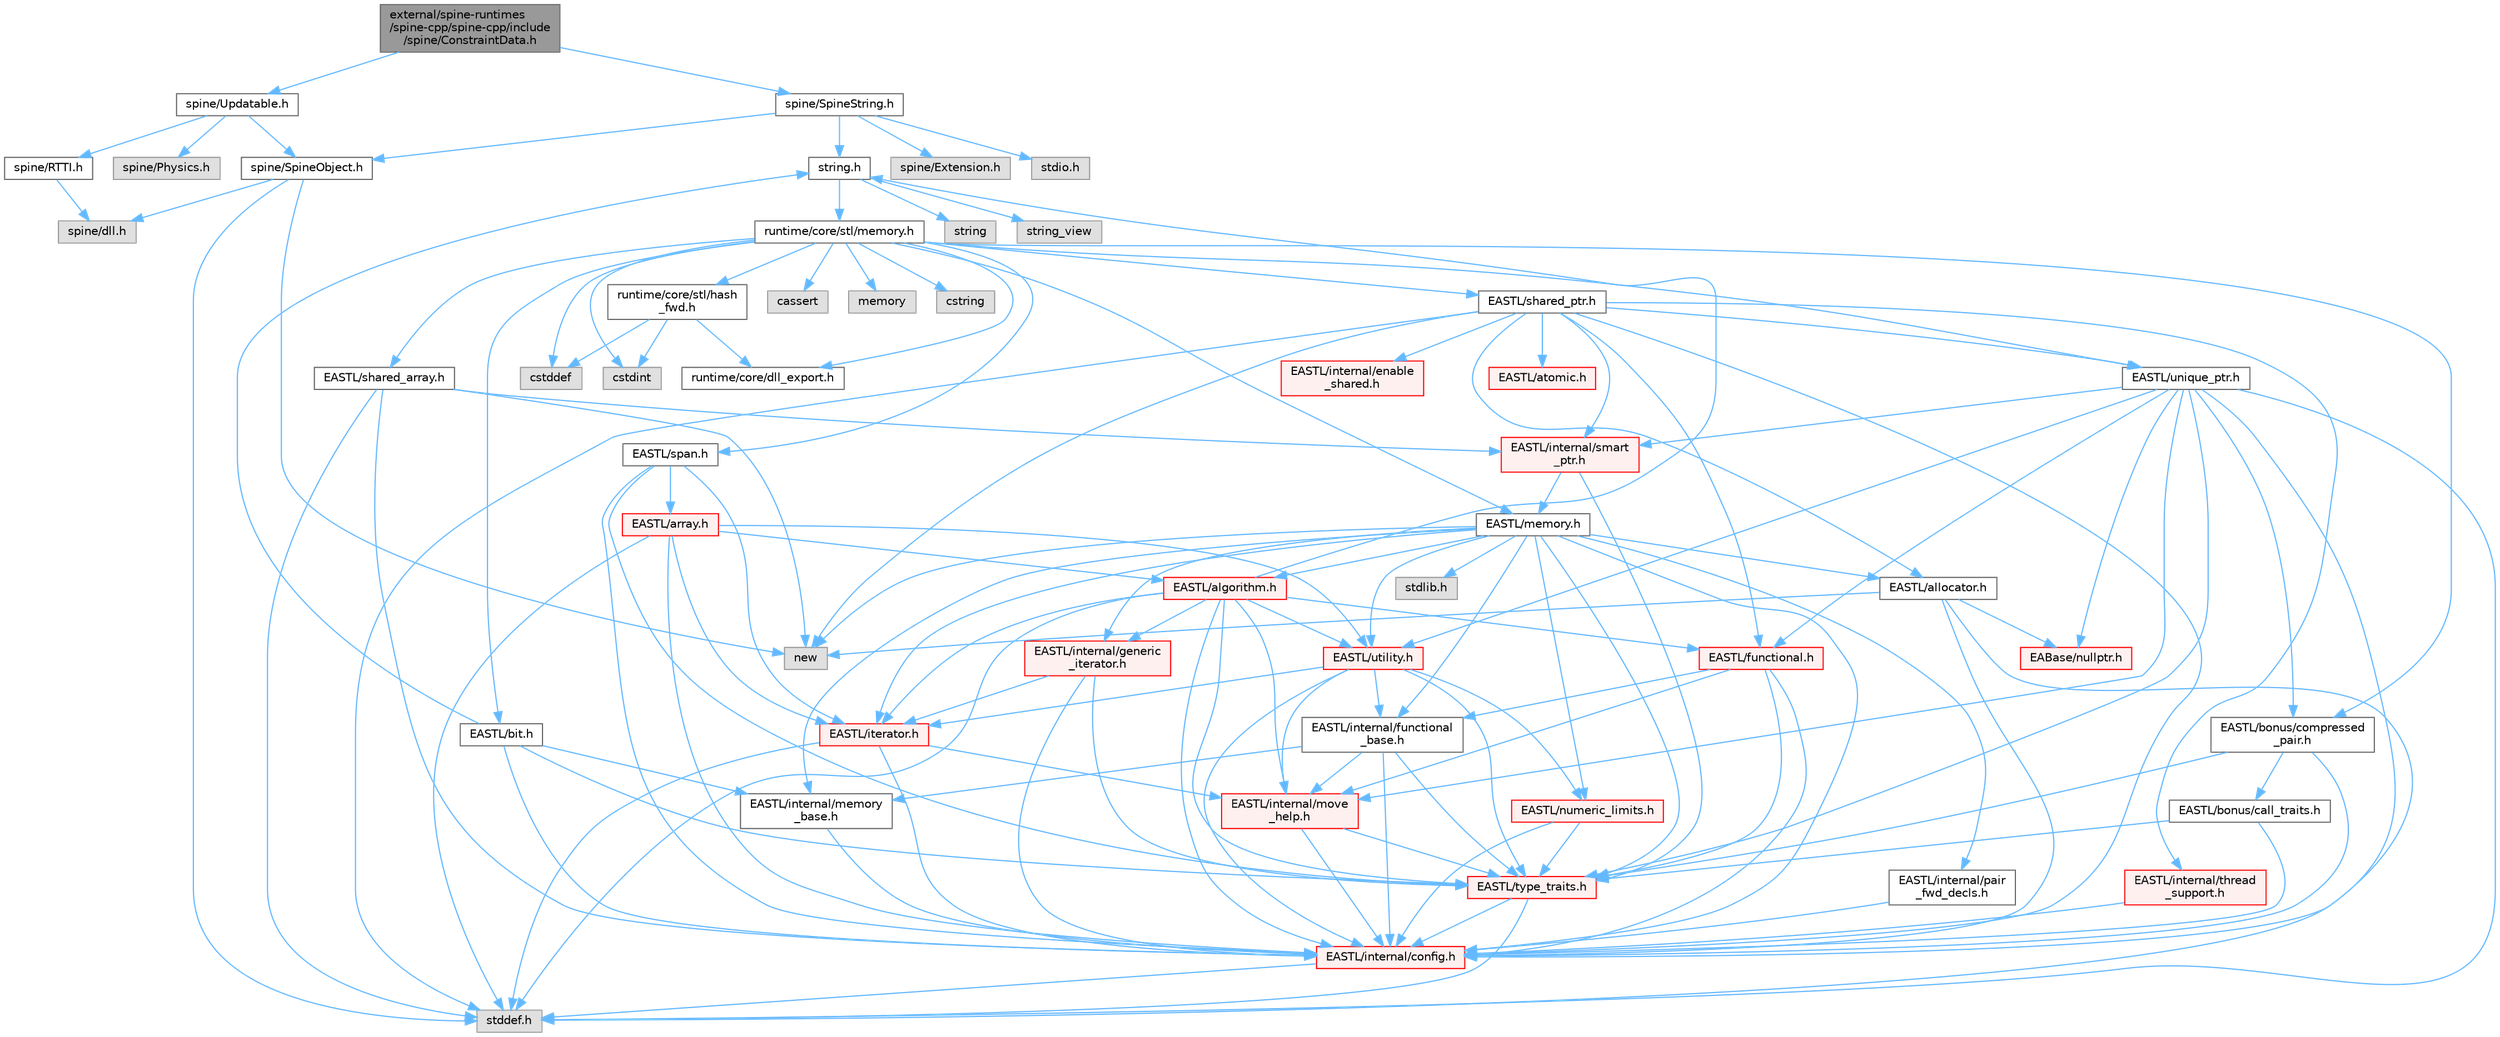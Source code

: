 digraph "external/spine-runtimes/spine-cpp/spine-cpp/include/spine/ConstraintData.h"
{
 // LATEX_PDF_SIZE
  bgcolor="transparent";
  edge [fontname=Helvetica,fontsize=10,labelfontname=Helvetica,labelfontsize=10];
  node [fontname=Helvetica,fontsize=10,shape=box,height=0.2,width=0.4];
  Node1 [id="Node000001",label="external/spine-runtimes\l/spine-cpp/spine-cpp/include\l/spine/ConstraintData.h",height=0.2,width=0.4,color="gray40", fillcolor="grey60", style="filled", fontcolor="black",tooltip=" "];
  Node1 -> Node2 [id="edge1_Node000001_Node000002",color="steelblue1",style="solid",tooltip=" "];
  Node2 [id="Node000002",label="spine/Updatable.h",height=0.2,width=0.4,color="grey40", fillcolor="white", style="filled",URL="$_updatable_8h.html",tooltip=" "];
  Node2 -> Node3 [id="edge2_Node000002_Node000003",color="steelblue1",style="solid",tooltip=" "];
  Node3 [id="Node000003",label="spine/RTTI.h",height=0.2,width=0.4,color="grey40", fillcolor="white", style="filled",URL="$_r_t_t_i_8h.html",tooltip=" "];
  Node3 -> Node4 [id="edge3_Node000003_Node000004",color="steelblue1",style="solid",tooltip=" "];
  Node4 [id="Node000004",label="spine/dll.h",height=0.2,width=0.4,color="grey60", fillcolor="#E0E0E0", style="filled",tooltip=" "];
  Node2 -> Node5 [id="edge4_Node000002_Node000005",color="steelblue1",style="solid",tooltip=" "];
  Node5 [id="Node000005",label="spine/SpineObject.h",height=0.2,width=0.4,color="grey40", fillcolor="white", style="filled",URL="$_spine_object_8h.html",tooltip=" "];
  Node5 -> Node6 [id="edge5_Node000005_Node000006",color="steelblue1",style="solid",tooltip=" "];
  Node6 [id="Node000006",label="new",height=0.2,width=0.4,color="grey60", fillcolor="#E0E0E0", style="filled",tooltip=" "];
  Node5 -> Node7 [id="edge6_Node000005_Node000007",color="steelblue1",style="solid",tooltip=" "];
  Node7 [id="Node000007",label="stddef.h",height=0.2,width=0.4,color="grey60", fillcolor="#E0E0E0", style="filled",tooltip=" "];
  Node5 -> Node4 [id="edge7_Node000005_Node000004",color="steelblue1",style="solid",tooltip=" "];
  Node2 -> Node8 [id="edge8_Node000002_Node000008",color="steelblue1",style="solid",tooltip=" "];
  Node8 [id="Node000008",label="spine/Physics.h",height=0.2,width=0.4,color="grey60", fillcolor="#E0E0E0", style="filled",tooltip=" "];
  Node1 -> Node9 [id="edge9_Node000001_Node000009",color="steelblue1",style="solid",tooltip=" "];
  Node9 [id="Node000009",label="spine/SpineString.h",height=0.2,width=0.4,color="grey40", fillcolor="white", style="filled",URL="$_spine_string_8h.html",tooltip=" "];
  Node9 -> Node5 [id="edge10_Node000009_Node000005",color="steelblue1",style="solid",tooltip=" "];
  Node9 -> Node10 [id="edge11_Node000009_Node000010",color="steelblue1",style="solid",tooltip=" "];
  Node10 [id="Node000010",label="spine/Extension.h",height=0.2,width=0.4,color="grey60", fillcolor="#E0E0E0", style="filled",tooltip=" "];
  Node9 -> Node11 [id="edge12_Node000009_Node000011",color="steelblue1",style="solid",tooltip=" "];
  Node11 [id="Node000011",label="string.h",height=0.2,width=0.4,color="grey40", fillcolor="white", style="filled",URL="$string_8h.html",tooltip=" "];
  Node11 -> Node12 [id="edge13_Node000011_Node000012",color="steelblue1",style="solid",tooltip=" "];
  Node12 [id="Node000012",label="string",height=0.2,width=0.4,color="grey60", fillcolor="#E0E0E0", style="filled",tooltip=" "];
  Node11 -> Node13 [id="edge14_Node000011_Node000013",color="steelblue1",style="solid",tooltip=" "];
  Node13 [id="Node000013",label="string_view",height=0.2,width=0.4,color="grey60", fillcolor="#E0E0E0", style="filled",tooltip=" "];
  Node11 -> Node14 [id="edge15_Node000011_Node000014",color="steelblue1",style="solid",tooltip=" "];
  Node14 [id="Node000014",label="runtime/core/stl/memory.h",height=0.2,width=0.4,color="grey40", fillcolor="white", style="filled",URL="$runtime_2core_2stl_2memory_8h.html",tooltip=" "];
  Node14 -> Node15 [id="edge16_Node000014_Node000015",color="steelblue1",style="solid",tooltip=" "];
  Node15 [id="Node000015",label="cstddef",height=0.2,width=0.4,color="grey60", fillcolor="#E0E0E0", style="filled",tooltip=" "];
  Node14 -> Node16 [id="edge17_Node000014_Node000016",color="steelblue1",style="solid",tooltip=" "];
  Node16 [id="Node000016",label="cstdint",height=0.2,width=0.4,color="grey60", fillcolor="#E0E0E0", style="filled",tooltip=" "];
  Node14 -> Node17 [id="edge18_Node000014_Node000017",color="steelblue1",style="solid",tooltip=" "];
  Node17 [id="Node000017",label="cassert",height=0.2,width=0.4,color="grey60", fillcolor="#E0E0E0", style="filled",tooltip=" "];
  Node14 -> Node18 [id="edge19_Node000014_Node000018",color="steelblue1",style="solid",tooltip=" "];
  Node18 [id="Node000018",label="memory",height=0.2,width=0.4,color="grey60", fillcolor="#E0E0E0", style="filled",tooltip=" "];
  Node14 -> Node19 [id="edge20_Node000014_Node000019",color="steelblue1",style="solid",tooltip=" "];
  Node19 [id="Node000019",label="cstring",height=0.2,width=0.4,color="grey60", fillcolor="#E0E0E0", style="filled",tooltip=" "];
  Node14 -> Node20 [id="edge21_Node000014_Node000020",color="steelblue1",style="solid",tooltip=" "];
  Node20 [id="Node000020",label="EASTL/bit.h",height=0.2,width=0.4,color="grey40", fillcolor="white", style="filled",URL="$bit_8h.html",tooltip=" "];
  Node20 -> Node21 [id="edge22_Node000020_Node000021",color="steelblue1",style="solid",tooltip=" "];
  Node21 [id="Node000021",label="EASTL/internal/config.h",height=0.2,width=0.4,color="red", fillcolor="#FFF0F0", style="filled",URL="$runtime_2_e_a_s_t_l_2include_2_e_a_s_t_l_2internal_2config_8h.html",tooltip=" "];
  Node21 -> Node7 [id="edge23_Node000021_Node000007",color="steelblue1",style="solid",tooltip=" "];
  Node20 -> Node29 [id="edge24_Node000020_Node000029",color="steelblue1",style="solid",tooltip=" "];
  Node29 [id="Node000029",label="EASTL/internal/memory\l_base.h",height=0.2,width=0.4,color="grey40", fillcolor="white", style="filled",URL="$memory__base_8h.html",tooltip=" "];
  Node29 -> Node21 [id="edge25_Node000029_Node000021",color="steelblue1",style="solid",tooltip=" "];
  Node20 -> Node30 [id="edge26_Node000020_Node000030",color="steelblue1",style="solid",tooltip=" "];
  Node30 [id="Node000030",label="EASTL/type_traits.h",height=0.2,width=0.4,color="red", fillcolor="#FFF0F0", style="filled",URL="$_e_a_s_t_l_2include_2_e_a_s_t_l_2type__traits_8h.html",tooltip=" "];
  Node30 -> Node21 [id="edge27_Node000030_Node000021",color="steelblue1",style="solid",tooltip=" "];
  Node30 -> Node7 [id="edge28_Node000030_Node000007",color="steelblue1",style="solid",tooltip=" "];
  Node20 -> Node11 [id="edge29_Node000020_Node000011",color="steelblue1",style="solid",tooltip=" "];
  Node14 -> Node40 [id="edge30_Node000014_Node000040",color="steelblue1",style="solid",tooltip=" "];
  Node40 [id="Node000040",label="EASTL/memory.h",height=0.2,width=0.4,color="grey40", fillcolor="white", style="filled",URL="$runtime_2_e_a_s_t_l_2include_2_e_a_s_t_l_2memory_8h.html",tooltip=" "];
  Node40 -> Node21 [id="edge31_Node000040_Node000021",color="steelblue1",style="solid",tooltip=" "];
  Node40 -> Node29 [id="edge32_Node000040_Node000029",color="steelblue1",style="solid",tooltip=" "];
  Node40 -> Node41 [id="edge33_Node000040_Node000041",color="steelblue1",style="solid",tooltip=" "];
  Node41 [id="Node000041",label="EASTL/internal/generic\l_iterator.h",height=0.2,width=0.4,color="red", fillcolor="#FFF0F0", style="filled",URL="$generic__iterator_8h.html",tooltip=" "];
  Node41 -> Node21 [id="edge34_Node000041_Node000021",color="steelblue1",style="solid",tooltip=" "];
  Node41 -> Node42 [id="edge35_Node000041_Node000042",color="steelblue1",style="solid",tooltip=" "];
  Node42 [id="Node000042",label="EASTL/iterator.h",height=0.2,width=0.4,color="red", fillcolor="#FFF0F0", style="filled",URL="$_e_a_s_t_l_2include_2_e_a_s_t_l_2iterator_8h.html",tooltip=" "];
  Node42 -> Node21 [id="edge36_Node000042_Node000021",color="steelblue1",style="solid",tooltip=" "];
  Node42 -> Node43 [id="edge37_Node000042_Node000043",color="steelblue1",style="solid",tooltip=" "];
  Node43 [id="Node000043",label="EASTL/internal/move\l_help.h",height=0.2,width=0.4,color="red", fillcolor="#FFF0F0", style="filled",URL="$move__help_8h.html",tooltip=" "];
  Node43 -> Node21 [id="edge38_Node000043_Node000021",color="steelblue1",style="solid",tooltip=" "];
  Node43 -> Node30 [id="edge39_Node000043_Node000030",color="steelblue1",style="solid",tooltip=" "];
  Node42 -> Node7 [id="edge40_Node000042_Node000007",color="steelblue1",style="solid",tooltip=" "];
  Node41 -> Node30 [id="edge41_Node000041_Node000030",color="steelblue1",style="solid",tooltip=" "];
  Node40 -> Node45 [id="edge42_Node000040_Node000045",color="steelblue1",style="solid",tooltip=" "];
  Node45 [id="Node000045",label="EASTL/internal/pair\l_fwd_decls.h",height=0.2,width=0.4,color="grey40", fillcolor="white", style="filled",URL="$pair__fwd__decls_8h.html",tooltip=" "];
  Node45 -> Node21 [id="edge43_Node000045_Node000021",color="steelblue1",style="solid",tooltip=" "];
  Node40 -> Node46 [id="edge44_Node000040_Node000046",color="steelblue1",style="solid",tooltip=" "];
  Node46 [id="Node000046",label="EASTL/internal/functional\l_base.h",height=0.2,width=0.4,color="grey40", fillcolor="white", style="filled",URL="$functional__base_8h.html",tooltip=" "];
  Node46 -> Node21 [id="edge45_Node000046_Node000021",color="steelblue1",style="solid",tooltip=" "];
  Node46 -> Node29 [id="edge46_Node000046_Node000029",color="steelblue1",style="solid",tooltip=" "];
  Node46 -> Node43 [id="edge47_Node000046_Node000043",color="steelblue1",style="solid",tooltip=" "];
  Node46 -> Node30 [id="edge48_Node000046_Node000030",color="steelblue1",style="solid",tooltip=" "];
  Node40 -> Node47 [id="edge49_Node000040_Node000047",color="steelblue1",style="solid",tooltip=" "];
  Node47 [id="Node000047",label="EASTL/algorithm.h",height=0.2,width=0.4,color="red", fillcolor="#FFF0F0", style="filled",URL="$_e_a_s_t_l_2include_2_e_a_s_t_l_2algorithm_8h.html",tooltip=" "];
  Node47 -> Node21 [id="edge50_Node000047_Node000021",color="steelblue1",style="solid",tooltip=" "];
  Node47 -> Node30 [id="edge51_Node000047_Node000030",color="steelblue1",style="solid",tooltip=" "];
  Node47 -> Node43 [id="edge52_Node000047_Node000043",color="steelblue1",style="solid",tooltip=" "];
  Node47 -> Node42 [id="edge53_Node000047_Node000042",color="steelblue1",style="solid",tooltip=" "];
  Node47 -> Node50 [id="edge54_Node000047_Node000050",color="steelblue1",style="solid",tooltip=" "];
  Node50 [id="Node000050",label="EASTL/functional.h",height=0.2,width=0.4,color="red", fillcolor="#FFF0F0", style="filled",URL="$_e_a_s_t_l_2include_2_e_a_s_t_l_2functional_8h.html",tooltip=" "];
  Node50 -> Node21 [id="edge55_Node000050_Node000021",color="steelblue1",style="solid",tooltip=" "];
  Node50 -> Node43 [id="edge56_Node000050_Node000043",color="steelblue1",style="solid",tooltip=" "];
  Node50 -> Node30 [id="edge57_Node000050_Node000030",color="steelblue1",style="solid",tooltip=" "];
  Node50 -> Node46 [id="edge58_Node000050_Node000046",color="steelblue1",style="solid",tooltip=" "];
  Node47 -> Node56 [id="edge59_Node000047_Node000056",color="steelblue1",style="solid",tooltip=" "];
  Node56 [id="Node000056",label="EASTL/utility.h",height=0.2,width=0.4,color="red", fillcolor="#FFF0F0", style="filled",URL="$runtime_2_e_a_s_t_l_2include_2_e_a_s_t_l_2utility_8h.html",tooltip=" "];
  Node56 -> Node21 [id="edge60_Node000056_Node000021",color="steelblue1",style="solid",tooltip=" "];
  Node56 -> Node30 [id="edge61_Node000056_Node000030",color="steelblue1",style="solid",tooltip=" "];
  Node56 -> Node42 [id="edge62_Node000056_Node000042",color="steelblue1",style="solid",tooltip=" "];
  Node56 -> Node57 [id="edge63_Node000056_Node000057",color="steelblue1",style="solid",tooltip=" "];
  Node57 [id="Node000057",label="EASTL/numeric_limits.h",height=0.2,width=0.4,color="red", fillcolor="#FFF0F0", style="filled",URL="$numeric__limits_8h.html",tooltip=" "];
  Node57 -> Node21 [id="edge64_Node000057_Node000021",color="steelblue1",style="solid",tooltip=" "];
  Node57 -> Node30 [id="edge65_Node000057_Node000030",color="steelblue1",style="solid",tooltip=" "];
  Node56 -> Node46 [id="edge66_Node000056_Node000046",color="steelblue1",style="solid",tooltip=" "];
  Node56 -> Node43 [id="edge67_Node000056_Node000043",color="steelblue1",style="solid",tooltip=" "];
  Node47 -> Node41 [id="edge68_Node000047_Node000041",color="steelblue1",style="solid",tooltip=" "];
  Node47 -> Node7 [id="edge69_Node000047_Node000007",color="steelblue1",style="solid",tooltip=" "];
  Node47 -> Node11 [id="edge70_Node000047_Node000011",color="steelblue1",style="solid",tooltip=" "];
  Node40 -> Node30 [id="edge71_Node000040_Node000030",color="steelblue1",style="solid",tooltip=" "];
  Node40 -> Node54 [id="edge72_Node000040_Node000054",color="steelblue1",style="solid",tooltip=" "];
  Node54 [id="Node000054",label="EASTL/allocator.h",height=0.2,width=0.4,color="grey40", fillcolor="white", style="filled",URL="$runtime_2_e_a_s_t_l_2include_2_e_a_s_t_l_2allocator_8h.html",tooltip=" "];
  Node54 -> Node21 [id="edge73_Node000054_Node000021",color="steelblue1",style="solid",tooltip=" "];
  Node54 -> Node32 [id="edge74_Node000054_Node000032",color="steelblue1",style="solid",tooltip=" "];
  Node32 [id="Node000032",label="EABase/nullptr.h",height=0.2,width=0.4,color="red", fillcolor="#FFF0F0", style="filled",URL="$nullptr_8h.html",tooltip=" "];
  Node54 -> Node7 [id="edge75_Node000054_Node000007",color="steelblue1",style="solid",tooltip=" "];
  Node54 -> Node6 [id="edge76_Node000054_Node000006",color="steelblue1",style="solid",tooltip=" "];
  Node40 -> Node42 [id="edge77_Node000040_Node000042",color="steelblue1",style="solid",tooltip=" "];
  Node40 -> Node56 [id="edge78_Node000040_Node000056",color="steelblue1",style="solid",tooltip=" "];
  Node40 -> Node57 [id="edge79_Node000040_Node000057",color="steelblue1",style="solid",tooltip=" "];
  Node40 -> Node66 [id="edge80_Node000040_Node000066",color="steelblue1",style="solid",tooltip=" "];
  Node66 [id="Node000066",label="stdlib.h",height=0.2,width=0.4,color="grey60", fillcolor="#E0E0E0", style="filled",tooltip=" "];
  Node40 -> Node6 [id="edge81_Node000040_Node000006",color="steelblue1",style="solid",tooltip=" "];
  Node14 -> Node67 [id="edge82_Node000014_Node000067",color="steelblue1",style="solid",tooltip=" "];
  Node67 [id="Node000067",label="EASTL/shared_array.h",height=0.2,width=0.4,color="grey40", fillcolor="white", style="filled",URL="$shared__array_8h.html",tooltip=" "];
  Node67 -> Node21 [id="edge83_Node000067_Node000021",color="steelblue1",style="solid",tooltip=" "];
  Node67 -> Node68 [id="edge84_Node000067_Node000068",color="steelblue1",style="solid",tooltip=" "];
  Node68 [id="Node000068",label="EASTL/internal/smart\l_ptr.h",height=0.2,width=0.4,color="red", fillcolor="#FFF0F0", style="filled",URL="$smart__ptr_8h.html",tooltip=" "];
  Node68 -> Node40 [id="edge85_Node000068_Node000040",color="steelblue1",style="solid",tooltip=" "];
  Node68 -> Node30 [id="edge86_Node000068_Node000030",color="steelblue1",style="solid",tooltip=" "];
  Node67 -> Node6 [id="edge87_Node000067_Node000006",color="steelblue1",style="solid",tooltip=" "];
  Node67 -> Node7 [id="edge88_Node000067_Node000007",color="steelblue1",style="solid",tooltip=" "];
  Node14 -> Node70 [id="edge89_Node000014_Node000070",color="steelblue1",style="solid",tooltip=" "];
  Node70 [id="Node000070",label="EASTL/unique_ptr.h",height=0.2,width=0.4,color="grey40", fillcolor="white", style="filled",URL="$unique__ptr_8h.html",tooltip=" "];
  Node70 -> Node32 [id="edge90_Node000070_Node000032",color="steelblue1",style="solid",tooltip=" "];
  Node70 -> Node71 [id="edge91_Node000070_Node000071",color="steelblue1",style="solid",tooltip=" "];
  Node71 [id="Node000071",label="EASTL/bonus/compressed\l_pair.h",height=0.2,width=0.4,color="grey40", fillcolor="white", style="filled",URL="$compressed__pair_8h.html",tooltip=" "];
  Node71 -> Node21 [id="edge92_Node000071_Node000021",color="steelblue1",style="solid",tooltip=" "];
  Node71 -> Node30 [id="edge93_Node000071_Node000030",color="steelblue1",style="solid",tooltip=" "];
  Node71 -> Node72 [id="edge94_Node000071_Node000072",color="steelblue1",style="solid",tooltip=" "];
  Node72 [id="Node000072",label="EASTL/bonus/call_traits.h",height=0.2,width=0.4,color="grey40", fillcolor="white", style="filled",URL="$call__traits_8h.html",tooltip=" "];
  Node72 -> Node21 [id="edge95_Node000072_Node000021",color="steelblue1",style="solid",tooltip=" "];
  Node72 -> Node30 [id="edge96_Node000072_Node000030",color="steelblue1",style="solid",tooltip=" "];
  Node70 -> Node50 [id="edge97_Node000070_Node000050",color="steelblue1",style="solid",tooltip=" "];
  Node70 -> Node21 [id="edge98_Node000070_Node000021",color="steelblue1",style="solid",tooltip=" "];
  Node70 -> Node43 [id="edge99_Node000070_Node000043",color="steelblue1",style="solid",tooltip=" "];
  Node70 -> Node68 [id="edge100_Node000070_Node000068",color="steelblue1",style="solid",tooltip=" "];
  Node70 -> Node30 [id="edge101_Node000070_Node000030",color="steelblue1",style="solid",tooltip=" "];
  Node70 -> Node56 [id="edge102_Node000070_Node000056",color="steelblue1",style="solid",tooltip=" "];
  Node70 -> Node7 [id="edge103_Node000070_Node000007",color="steelblue1",style="solid",tooltip=" "];
  Node14 -> Node73 [id="edge104_Node000014_Node000073",color="steelblue1",style="solid",tooltip=" "];
  Node73 [id="Node000073",label="EASTL/shared_ptr.h",height=0.2,width=0.4,color="grey40", fillcolor="white", style="filled",URL="$shared__ptr_8h.html",tooltip=" "];
  Node73 -> Node21 [id="edge105_Node000073_Node000021",color="steelblue1",style="solid",tooltip=" "];
  Node73 -> Node68 [id="edge106_Node000073_Node000068",color="steelblue1",style="solid",tooltip=" "];
  Node73 -> Node74 [id="edge107_Node000073_Node000074",color="steelblue1",style="solid",tooltip=" "];
  Node74 [id="Node000074",label="EASTL/internal/thread\l_support.h",height=0.2,width=0.4,color="red", fillcolor="#FFF0F0", style="filled",URL="$thread__support_8h.html",tooltip=" "];
  Node74 -> Node21 [id="edge108_Node000074_Node000021",color="steelblue1",style="solid",tooltip=" "];
  Node73 -> Node70 [id="edge109_Node000073_Node000070",color="steelblue1",style="solid",tooltip=" "];
  Node73 -> Node50 [id="edge110_Node000073_Node000050",color="steelblue1",style="solid",tooltip=" "];
  Node73 -> Node54 [id="edge111_Node000073_Node000054",color="steelblue1",style="solid",tooltip=" "];
  Node73 -> Node75 [id="edge112_Node000073_Node000075",color="steelblue1",style="solid",tooltip=" "];
  Node75 [id="Node000075",label="EASTL/atomic.h",height=0.2,width=0.4,color="red", fillcolor="#FFF0F0", style="filled",URL="$runtime_2_e_a_s_t_l_2include_2_e_a_s_t_l_2atomic_8h.html",tooltip=" "];
  Node73 -> Node6 [id="edge113_Node000073_Node000006",color="steelblue1",style="solid",tooltip=" "];
  Node73 -> Node7 [id="edge114_Node000073_Node000007",color="steelblue1",style="solid",tooltip=" "];
  Node73 -> Node152 [id="edge115_Node000073_Node000152",color="steelblue1",style="solid",tooltip=" "];
  Node152 [id="Node000152",label="EASTL/internal/enable\l_shared.h",height=0.2,width=0.4,color="red", fillcolor="#FFF0F0", style="filled",URL="$enable__shared_8h.html",tooltip=" "];
  Node14 -> Node153 [id="edge116_Node000014_Node000153",color="steelblue1",style="solid",tooltip=" "];
  Node153 [id="Node000153",label="EASTL/span.h",height=0.2,width=0.4,color="grey40", fillcolor="white", style="filled",URL="$span_8h.html",tooltip=" "];
  Node153 -> Node21 [id="edge117_Node000153_Node000021",color="steelblue1",style="solid",tooltip=" "];
  Node153 -> Node30 [id="edge118_Node000153_Node000030",color="steelblue1",style="solid",tooltip=" "];
  Node153 -> Node42 [id="edge119_Node000153_Node000042",color="steelblue1",style="solid",tooltip=" "];
  Node153 -> Node154 [id="edge120_Node000153_Node000154",color="steelblue1",style="solid",tooltip=" "];
  Node154 [id="Node000154",label="EASTL/array.h",height=0.2,width=0.4,color="red", fillcolor="#FFF0F0", style="filled",URL="$runtime_2_e_a_s_t_l_2include_2_e_a_s_t_l_2array_8h.html",tooltip=" "];
  Node154 -> Node21 [id="edge121_Node000154_Node000021",color="steelblue1",style="solid",tooltip=" "];
  Node154 -> Node42 [id="edge122_Node000154_Node000042",color="steelblue1",style="solid",tooltip=" "];
  Node154 -> Node47 [id="edge123_Node000154_Node000047",color="steelblue1",style="solid",tooltip=" "];
  Node154 -> Node56 [id="edge124_Node000154_Node000056",color="steelblue1",style="solid",tooltip=" "];
  Node154 -> Node7 [id="edge125_Node000154_Node000007",color="steelblue1",style="solid",tooltip=" "];
  Node14 -> Node71 [id="edge126_Node000014_Node000071",color="steelblue1",style="solid",tooltip=" "];
  Node14 -> Node156 [id="edge127_Node000014_Node000156",color="steelblue1",style="solid",tooltip=" "];
  Node156 [id="Node000156",label="runtime/core/dll_export.h",height=0.2,width=0.4,color="grey40", fillcolor="white", style="filled",URL="$dll__export_8h.html",tooltip=" "];
  Node14 -> Node157 [id="edge128_Node000014_Node000157",color="steelblue1",style="solid",tooltip=" "];
  Node157 [id="Node000157",label="runtime/core/stl/hash\l_fwd.h",height=0.2,width=0.4,color="grey40", fillcolor="white", style="filled",URL="$hash__fwd_8h.html",tooltip=" "];
  Node157 -> Node15 [id="edge129_Node000157_Node000015",color="steelblue1",style="solid",tooltip=" "];
  Node157 -> Node16 [id="edge130_Node000157_Node000016",color="steelblue1",style="solid",tooltip=" "];
  Node157 -> Node156 [id="edge131_Node000157_Node000156",color="steelblue1",style="solid",tooltip=" "];
  Node9 -> Node158 [id="edge132_Node000009_Node000158",color="steelblue1",style="solid",tooltip=" "];
  Node158 [id="Node000158",label="stdio.h",height=0.2,width=0.4,color="grey60", fillcolor="#E0E0E0", style="filled",tooltip=" "];
}
